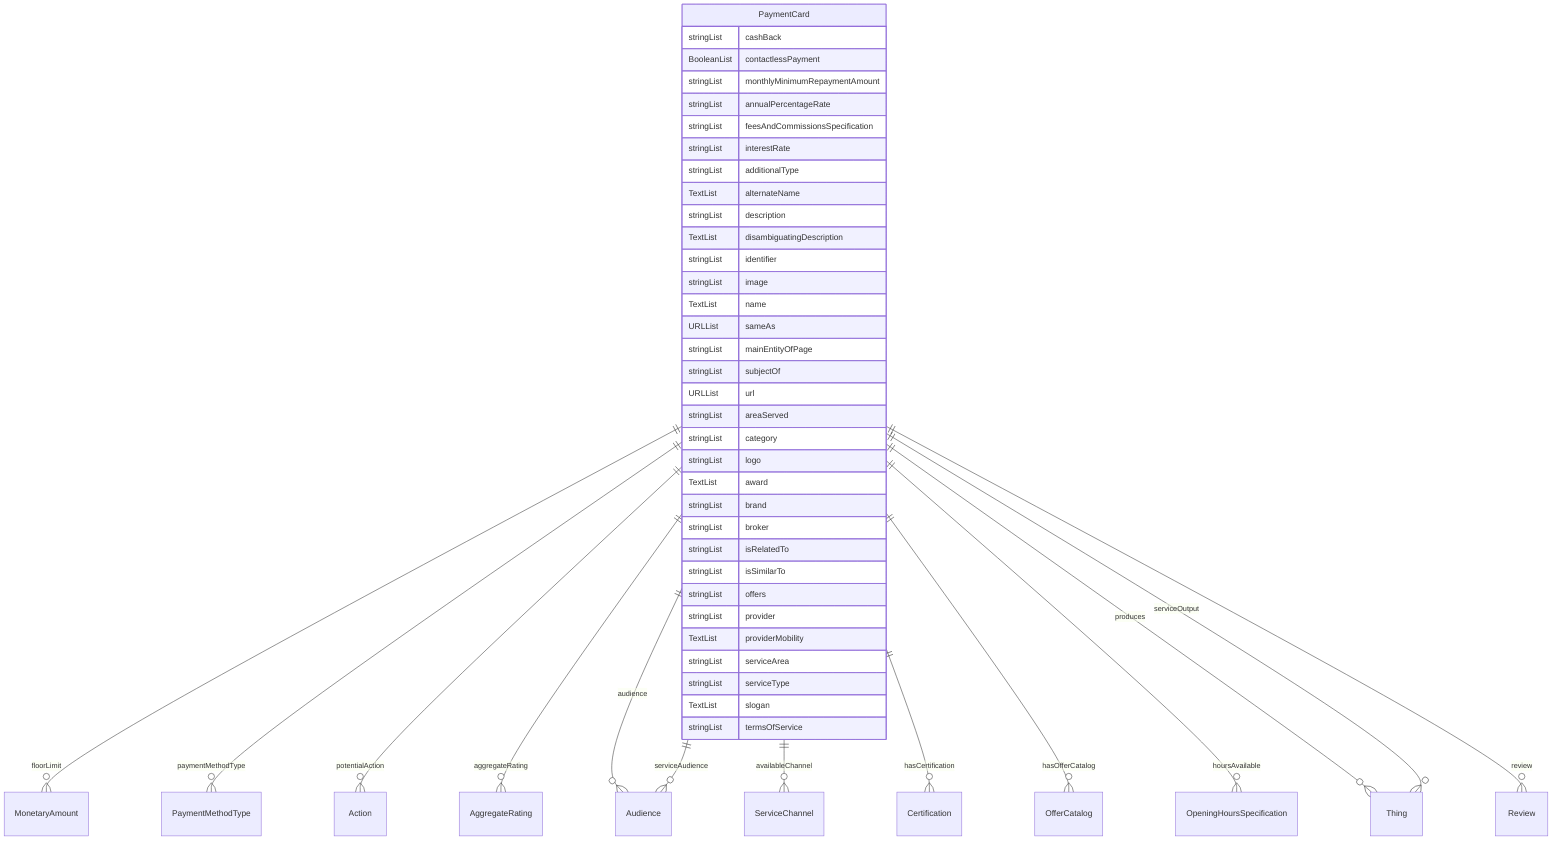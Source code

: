 erDiagram
PaymentCard {
    stringList cashBack  
    BooleanList contactlessPayment  
    stringList monthlyMinimumRepaymentAmount  
    stringList annualPercentageRate  
    stringList feesAndCommissionsSpecification  
    stringList interestRate  
    stringList additionalType  
    TextList alternateName  
    stringList description  
    TextList disambiguatingDescription  
    stringList identifier  
    stringList image  
    TextList name  
    URLList sameAs  
    stringList mainEntityOfPage  
    stringList subjectOf  
    URLList url  
    stringList areaServed  
    stringList category  
    stringList logo  
    TextList award  
    stringList brand  
    stringList broker  
    stringList isRelatedTo  
    stringList isSimilarTo  
    stringList offers  
    stringList provider  
    TextList providerMobility  
    stringList serviceArea  
    stringList serviceType  
    TextList slogan  
    stringList termsOfService  
}

PaymentCard ||--}o MonetaryAmount : "floorLimit"
PaymentCard ||--}o PaymentMethodType : "paymentMethodType"
PaymentCard ||--}o Action : "potentialAction"
PaymentCard ||--}o AggregateRating : "aggregateRating"
PaymentCard ||--}o Audience : "audience"
PaymentCard ||--}o ServiceChannel : "availableChannel"
PaymentCard ||--}o Certification : "hasCertification"
PaymentCard ||--}o OfferCatalog : "hasOfferCatalog"
PaymentCard ||--}o OpeningHoursSpecification : "hoursAvailable"
PaymentCard ||--}o Thing : "produces"
PaymentCard ||--}o Review : "review"
PaymentCard ||--}o Audience : "serviceAudience"
PaymentCard ||--}o Thing : "serviceOutput"
